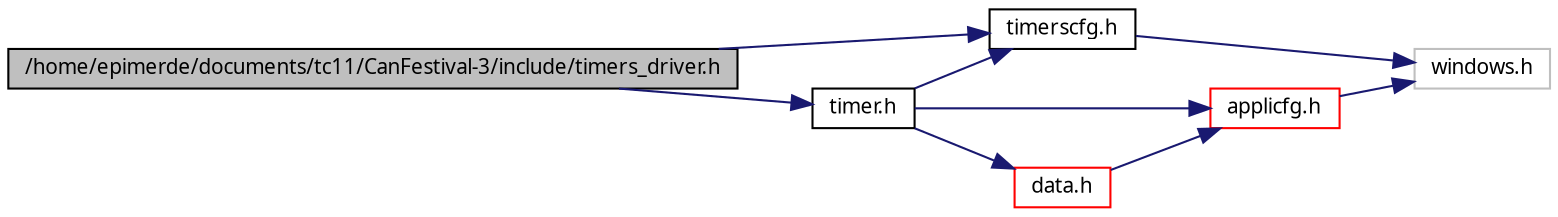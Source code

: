 digraph G
{
  edge [fontname="FreeSans.ttf",fontsize=10,labelfontname="FreeSans.ttf",labelfontsize=10];
  node [fontname="FreeSans.ttf",fontsize=10,shape=record];
  rankdir=LR;
  Node1 [label="/home/epimerde/documents/tc11/CanFestival-3/include/timers_driver.h",height=0.2,width=0.4,color="black", fillcolor="grey75", style="filled" fontcolor="black"];
  Node1 -> Node2 [color="midnightblue",fontsize=10,style="solid",fontname="FreeSans.ttf"];
  Node2 [label="timerscfg.h",height=0.2,width=0.4,color="black", fillcolor="white", style="filled",URL="$win32_2timerscfg_8h.html"];
  Node2 -> Node3 [color="midnightblue",fontsize=10,style="solid",fontname="FreeSans.ttf"];
  Node3 [label="windows.h",height=0.2,width=0.4,color="grey75", fillcolor="white", style="filled"];
  Node1 -> Node4 [color="midnightblue",fontsize=10,style="solid",fontname="FreeSans.ttf"];
  Node4 [label="timer.h",height=0.2,width=0.4,color="black", fillcolor="white", style="filled",URL="$timer_8h.html"];
  Node4 -> Node2 [color="midnightblue",fontsize=10,style="solid",fontname="FreeSans.ttf"];
  Node4 -> Node5 [color="midnightblue",fontsize=10,style="solid",fontname="FreeSans.ttf"];
  Node5 [label="applicfg.h",height=0.2,width=0.4,color="red", fillcolor="white", style="filled",URL="$win32_2applicfg_8h.html"];
  Node5 -> Node3 [color="midnightblue",fontsize=10,style="solid",fontname="FreeSans.ttf"];
  Node4 -> Node6 [color="midnightblue",fontsize=10,style="solid",fontname="FreeSans.ttf"];
  Node6 [label="data.h",height=0.2,width=0.4,color="red", fillcolor="white", style="filled",URL="$data_8h.html"];
  Node6 -> Node5 [color="midnightblue",fontsize=10,style="solid",fontname="FreeSans.ttf"];
}
